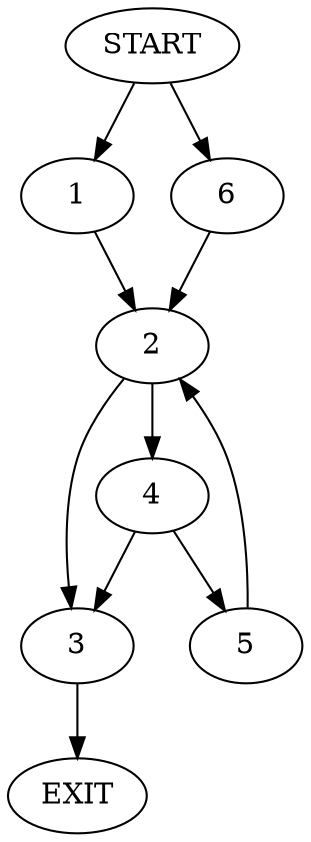 digraph {
0 [label="START"]
7 [label="EXIT"]
0 -> 1
1 -> 2
2 -> 3
2 -> 4
4 -> 3
4 -> 5
3 -> 7
5 -> 2
0 -> 6
6 -> 2
}
